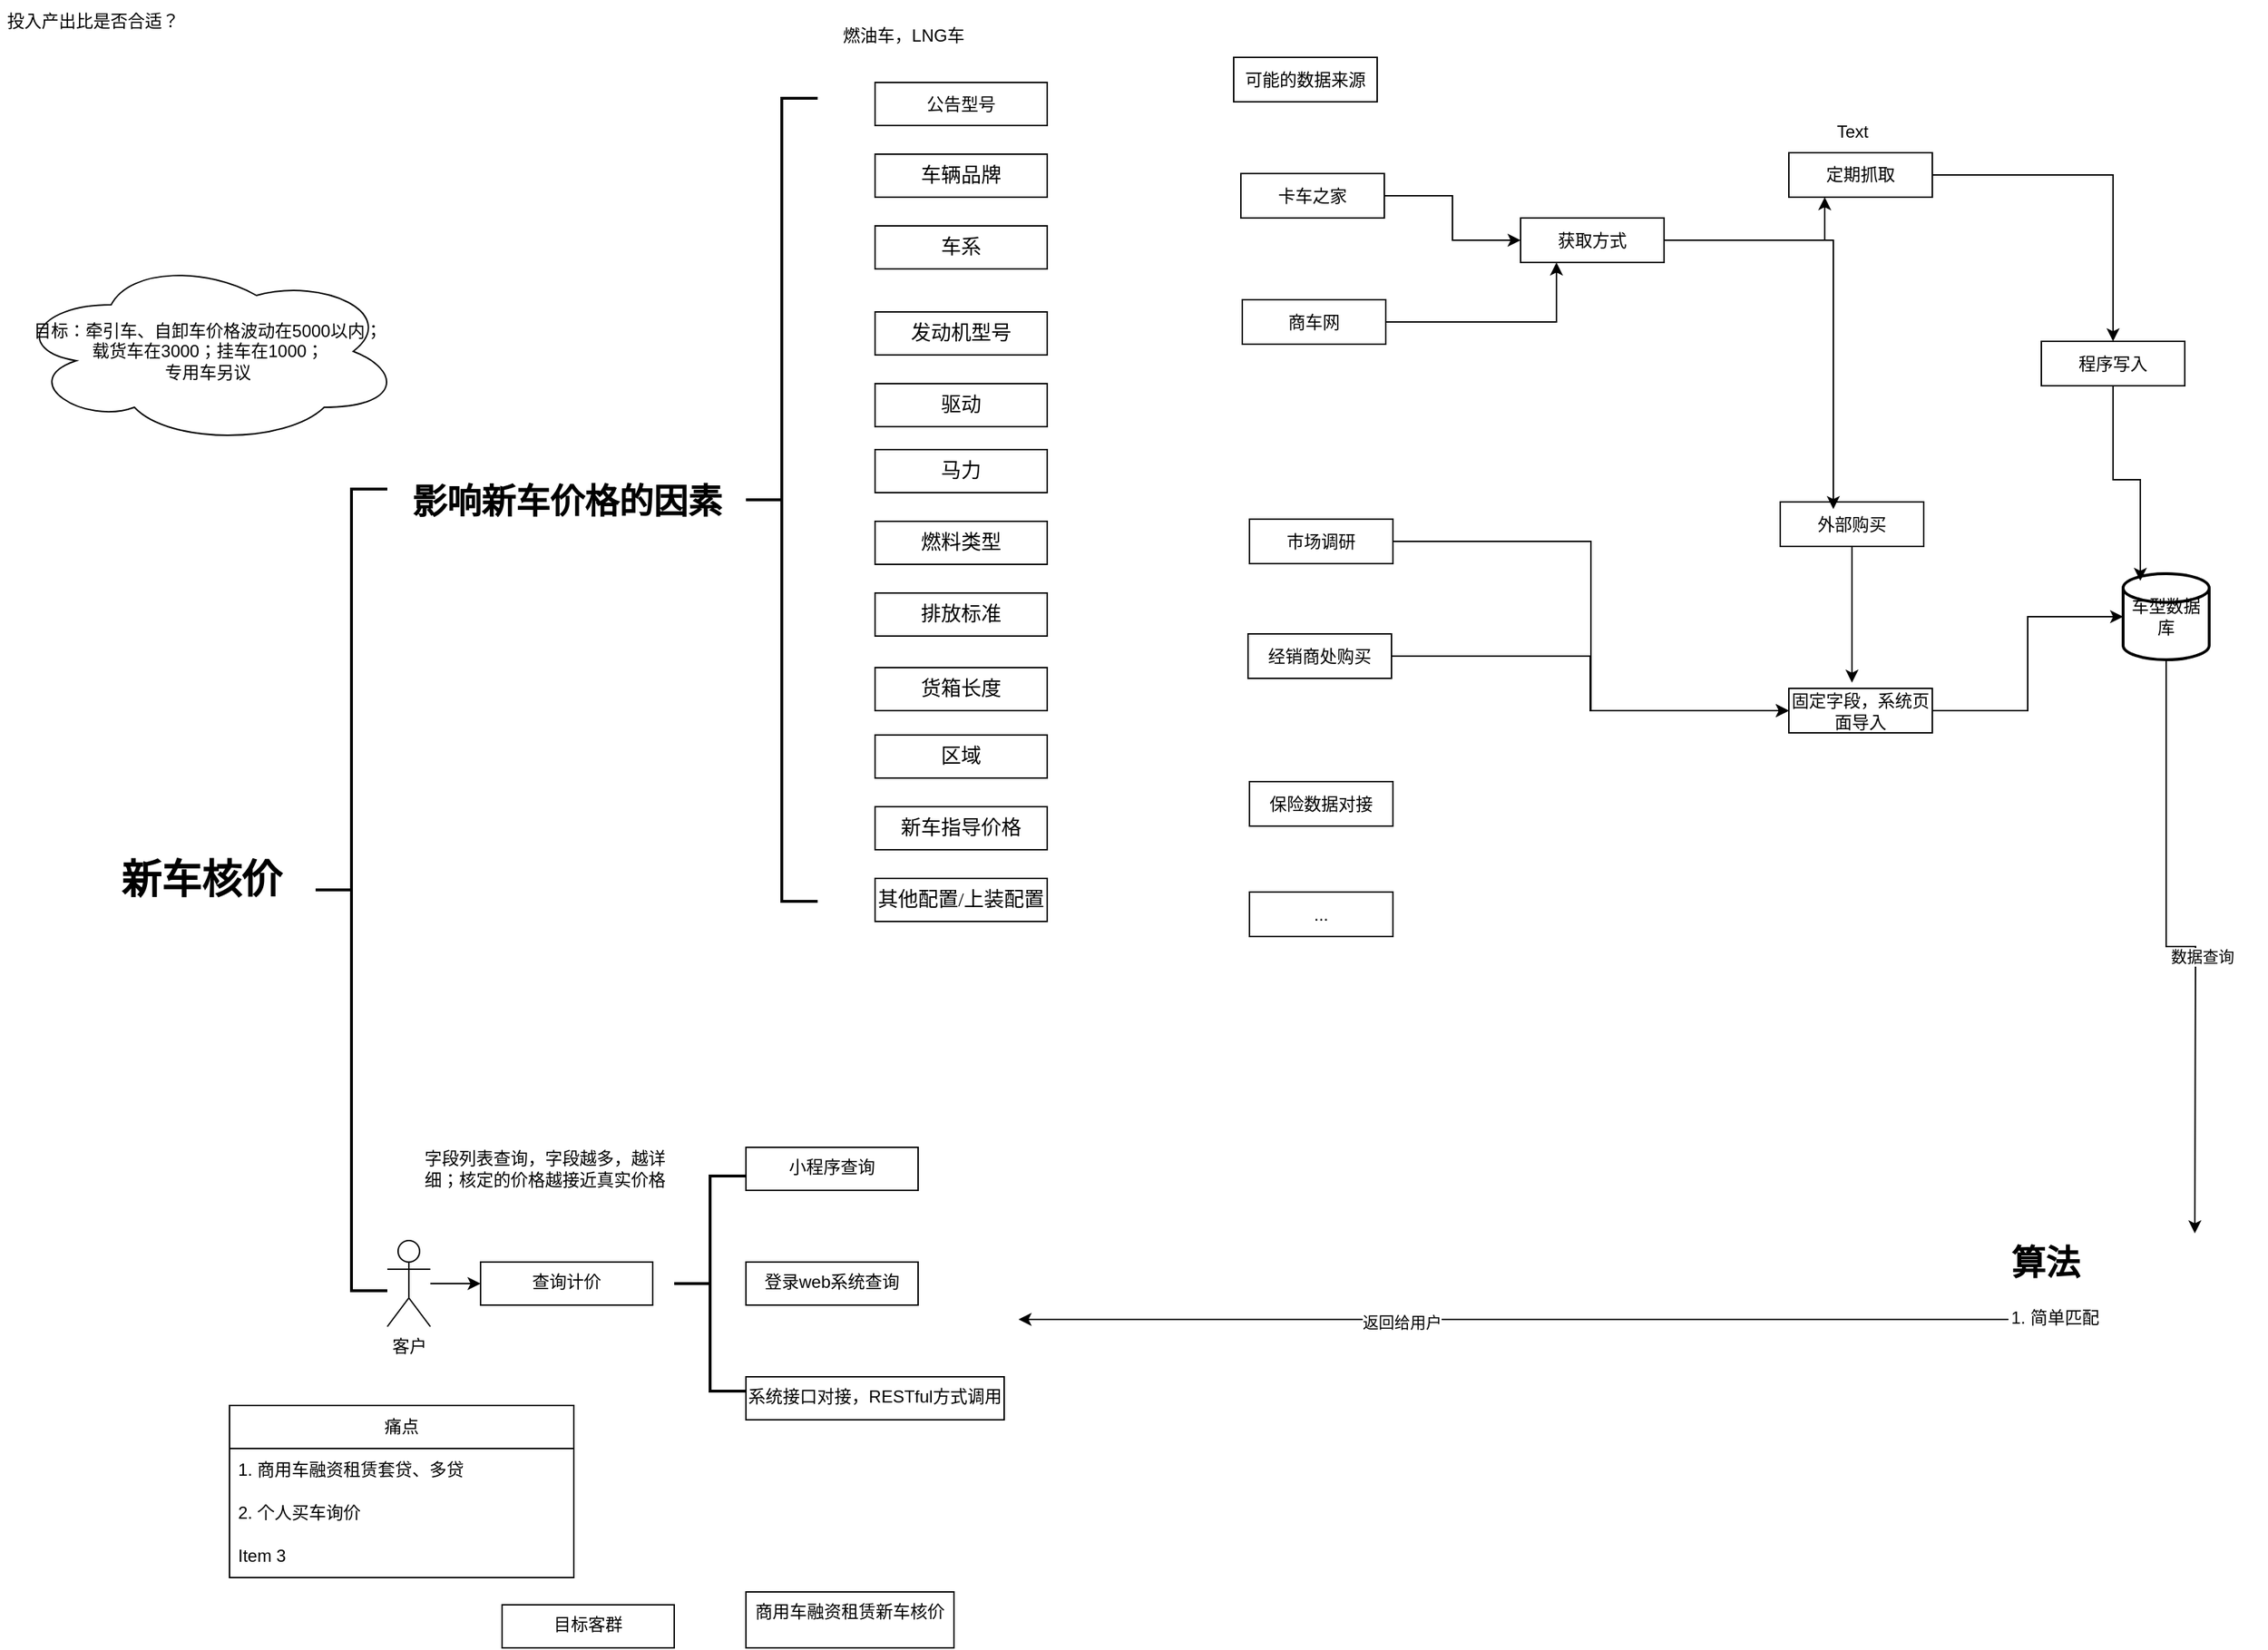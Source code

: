 <mxfile version="24.7.7">
  <diagram name="Page-1" id="lOxNYCTlGbAkdUG0Riqf">
    <mxGraphModel dx="1613" dy="706" grid="1" gridSize="10" guides="1" tooltips="1" connect="1" arrows="1" fold="1" page="1" pageScale="1" pageWidth="827" pageHeight="1169" math="0" shadow="0">
      <root>
        <mxCell id="0" />
        <mxCell id="1" parent="0" />
        <mxCell id="H50GD9BVMyVxNFarJEvh-76" value="" style="edgeStyle=orthogonalEdgeStyle;rounded=0;orthogonalLoop=1;jettySize=auto;html=1;" parent="1" source="H50GD9BVMyVxNFarJEvh-9" target="H50GD9BVMyVxNFarJEvh-75" edge="1">
          <mxGeometry relative="1" as="geometry" />
        </mxCell>
        <mxCell id="H50GD9BVMyVxNFarJEvh-9" value="客户" style="shape=umlActor;verticalLabelPosition=bottom;verticalAlign=top;html=1;outlineConnect=0;" parent="1" vertex="1">
          <mxGeometry x="270" y="865" width="30" height="60" as="geometry" />
        </mxCell>
        <mxCell id="H50GD9BVMyVxNFarJEvh-15" value="新车核价" style="text;strokeColor=none;fillColor=none;html=1;fontSize=28;fontStyle=1;verticalAlign=middle;align=center;shadow=0;" parent="1" vertex="1">
          <mxGeometry x="90" y="592.5" width="100" height="40" as="geometry" />
        </mxCell>
        <mxCell id="H50GD9BVMyVxNFarJEvh-17" value="" style="strokeWidth=2;html=1;shape=mxgraph.flowchart.annotation_2;align=left;labelPosition=right;pointerEvents=1;" parent="1" vertex="1">
          <mxGeometry x="220" y="341" width="50" height="559" as="geometry" />
        </mxCell>
        <mxCell id="H50GD9BVMyVxNFarJEvh-19" value="影响新车价格的因素" style="text;strokeColor=none;fillColor=none;html=1;fontSize=24;fontStyle=1;verticalAlign=middle;align=center;labelBackgroundColor=default;fontColor=default;" parent="1" vertex="1">
          <mxGeometry x="270" y="330" width="250" height="40" as="geometry" />
        </mxCell>
        <mxCell id="H50GD9BVMyVxNFarJEvh-20" value="目标：牵引车、自卸车价格波动在5000以内；&lt;div&gt;载货车在3000；挂车在1000；&lt;div&gt;专用车另议&lt;/div&gt;&lt;/div&gt;" style="ellipse;shape=cloud;whiteSpace=wrap;html=1;" parent="1" vertex="1">
          <mxGeometry x="10" y="180" width="270" height="130" as="geometry" />
        </mxCell>
        <mxCell id="H50GD9BVMyVxNFarJEvh-21" value="公告型号" style="whiteSpace=wrap;html=1;" parent="1" vertex="1">
          <mxGeometry x="610" y="57.5" width="120" height="30" as="geometry" />
        </mxCell>
        <mxCell id="H50GD9BVMyVxNFarJEvh-23" value="&lt;div style=&quot;line-height: 1.3; font-family: &amp;quot;Source Han Sans CN&amp;quot;; text-align: left; vertical-align: top; font-size: 14px;&quot;&gt;&lt;p&gt;车辆品牌&lt;/p&gt;&lt;/div&gt;" style="whiteSpace=wrap;html=1;" parent="1" vertex="1">
          <mxGeometry x="610" y="107.5" width="120" height="30" as="geometry" />
        </mxCell>
        <mxCell id="H50GD9BVMyVxNFarJEvh-24" value="&lt;div style=&quot;line-height: 1.3; font-family: &amp;quot;Source Han Sans CN&amp;quot;; text-align: left; vertical-align: top; font-size: 14px;&quot;&gt;&lt;p&gt;车系&lt;/p&gt;&lt;/div&gt;" style="whiteSpace=wrap;html=1;" parent="1" vertex="1">
          <mxGeometry x="610" y="157.5" width="120" height="30" as="geometry" />
        </mxCell>
        <mxCell id="H50GD9BVMyVxNFarJEvh-25" value="&lt;div style=&quot;line-height: 1.3; font-family: &amp;quot;Source Han Sans CN&amp;quot;; text-align: left; vertical-align: top; font-size: 14px;&quot;&gt;&lt;p&gt;发动机型号&lt;/p&gt;&lt;/div&gt;" style="whiteSpace=wrap;html=1;" parent="1" vertex="1">
          <mxGeometry x="610" y="217.5" width="120" height="30" as="geometry" />
        </mxCell>
        <mxCell id="H50GD9BVMyVxNFarJEvh-26" value="&lt;div style=&quot;line-height: 1.3; font-family: &amp;quot;Source Han Sans CN&amp;quot;; text-align: left; vertical-align: top; font-size: 14px;&quot;&gt;&lt;p&gt;驱动&lt;/p&gt;&lt;/div&gt;" style="whiteSpace=wrap;html=1;" parent="1" vertex="1">
          <mxGeometry x="610" y="267.5" width="120" height="30" as="geometry" />
        </mxCell>
        <mxCell id="H50GD9BVMyVxNFarJEvh-27" value="&lt;div style=&quot;line-height: 1.3; font-family: &amp;quot;Source Han Sans CN&amp;quot;; text-align: left; vertical-align: top; font-size: 14px;&quot;&gt;&lt;div style=&quot;line-height: 1.3; vertical-align: top;&quot;&gt;&lt;p&gt;马力&lt;/p&gt;&lt;/div&gt;&lt;/div&gt;" style="whiteSpace=wrap;html=1;" parent="1" vertex="1">
          <mxGeometry x="610" y="313.5" width="120" height="30" as="geometry" />
        </mxCell>
        <mxCell id="H50GD9BVMyVxNFarJEvh-29" value="&lt;div style=&quot;line-height: 1.3; font-family: &amp;quot;Source Han Sans CN&amp;quot;; text-align: left; vertical-align: top; font-size: 14px;&quot;&gt;&lt;div style=&quot;line-height: 1.3; vertical-align: top;&quot;&gt;&lt;div style=&quot;line-height: 1.3; vertical-align: top;&quot;&gt;&lt;p&gt;燃料类型&lt;/p&gt;&lt;/div&gt;&lt;/div&gt;&lt;/div&gt;" style="whiteSpace=wrap;html=1;" parent="1" vertex="1">
          <mxGeometry x="610" y="363.5" width="120" height="30" as="geometry" />
        </mxCell>
        <mxCell id="H50GD9BVMyVxNFarJEvh-32" value="投入产出比是否合适？" style="text;html=1;align=center;verticalAlign=middle;whiteSpace=wrap;rounded=0;" parent="1" vertex="1">
          <mxGeometry width="130" height="30" as="geometry" />
        </mxCell>
        <mxCell id="H50GD9BVMyVxNFarJEvh-33" value="&lt;div style=&quot;line-height: 1.3; font-family: &amp;quot;Source Han Sans CN&amp;quot;; text-align: left; vertical-align: top; font-size: 14px;&quot;&gt;&lt;div style=&quot;line-height: 1.3; vertical-align: top;&quot;&gt;&lt;div style=&quot;line-height: 1.3; vertical-align: top;&quot;&gt;&lt;div style=&quot;line-height: 1.3; vertical-align: top;&quot;&gt;&lt;p&gt;排放标准&lt;/p&gt;&lt;/div&gt;&lt;/div&gt;&lt;/div&gt;&lt;/div&gt;" style="whiteSpace=wrap;html=1;" parent="1" vertex="1">
          <mxGeometry x="610" y="413.5" width="120" height="30" as="geometry" />
        </mxCell>
        <mxCell id="H50GD9BVMyVxNFarJEvh-35" value="&lt;div style=&quot;line-height: 1.3; font-family: &amp;quot;Source Han Sans CN&amp;quot;; text-align: left; vertical-align: top; font-size: 14px;&quot;&gt;&lt;div style=&quot;line-height: 1.3; vertical-align: top;&quot;&gt;&lt;div style=&quot;line-height: 1.3; vertical-align: top;&quot;&gt;&lt;div style=&quot;line-height: 1.3; vertical-align: top;&quot;&gt;&lt;p&gt;货箱长度&lt;/p&gt;&lt;/div&gt;&lt;/div&gt;&lt;/div&gt;&lt;/div&gt;" style="whiteSpace=wrap;html=1;" parent="1" vertex="1">
          <mxGeometry x="610" y="465.5" width="120" height="30" as="geometry" />
        </mxCell>
        <mxCell id="H50GD9BVMyVxNFarJEvh-37" value="&lt;div style=&quot;line-height: 1.3; font-family: &amp;quot;Source Han Sans CN&amp;quot;; text-align: left; vertical-align: top; font-size: 14px;&quot;&gt;&lt;div style=&quot;line-height: 1.3; vertical-align: top;&quot;&gt;&lt;div style=&quot;line-height: 1.3; vertical-align: top;&quot;&gt;&lt;div style=&quot;line-height: 1.3; vertical-align: top;&quot;&gt;&lt;div style=&quot;line-height: 1.3; vertical-align: top;&quot;&gt;&lt;p&gt;区域&lt;/p&gt;&lt;/div&gt;&lt;/div&gt;&lt;/div&gt;&lt;/div&gt;&lt;/div&gt;" style="whiteSpace=wrap;html=1;" parent="1" vertex="1">
          <mxGeometry x="610" y="512.5" width="120" height="30" as="geometry" />
        </mxCell>
        <mxCell id="H50GD9BVMyVxNFarJEvh-39" value="&lt;div style=&quot;line-height: 1.3; font-family: &amp;quot;Source Han Sans CN&amp;quot;; text-align: left; vertical-align: top; font-size: 14px;&quot;&gt;&lt;div style=&quot;line-height: 1.3; vertical-align: top;&quot;&gt;&lt;div style=&quot;line-height: 1.3; vertical-align: top;&quot;&gt;&lt;div style=&quot;line-height: 1.3; vertical-align: top;&quot;&gt;&lt;div style=&quot;line-height: 1.3; vertical-align: top;&quot;&gt;&lt;div style=&quot;line-height: 1.3; vertical-align: top;&quot;&gt;&lt;p&gt;新车指导价格&lt;/p&gt;&lt;/div&gt;&lt;/div&gt;&lt;/div&gt;&lt;/div&gt;&lt;/div&gt;&lt;/div&gt;" style="whiteSpace=wrap;html=1;" parent="1" vertex="1">
          <mxGeometry x="610" y="562.5" width="120" height="30" as="geometry" />
        </mxCell>
        <mxCell id="H50GD9BVMyVxNFarJEvh-41" value="&lt;div style=&quot;line-height: 1.3; font-family: &amp;quot;Source Han Sans CN&amp;quot;; text-align: left; vertical-align: top; font-size: 14px;&quot;&gt;&lt;div style=&quot;line-height: 1.3; vertical-align: top;&quot;&gt;&lt;div style=&quot;line-height: 1.3; vertical-align: top;&quot;&gt;&lt;div style=&quot;line-height: 1.3; vertical-align: top;&quot;&gt;&lt;div style=&quot;line-height: 1.3; vertical-align: top;&quot;&gt;&lt;div style=&quot;line-height: 1.3; vertical-align: top;&quot;&gt;&lt;div style=&quot;line-height: 1.3; vertical-align: top;&quot;&gt;&lt;p&gt;其他配置/上装配置&lt;/p&gt;&lt;/div&gt;&lt;/div&gt;&lt;/div&gt;&lt;/div&gt;&lt;/div&gt;&lt;/div&gt;&lt;/div&gt;" style="whiteSpace=wrap;html=1;" parent="1" vertex="1">
          <mxGeometry x="610" y="612.5" width="120" height="30" as="geometry" />
        </mxCell>
        <mxCell id="H50GD9BVMyVxNFarJEvh-44" value="可能的数据来源" style="whiteSpace=wrap;html=1;" parent="1" vertex="1">
          <mxGeometry x="860" y="40" width="100" height="31" as="geometry" />
        </mxCell>
        <mxCell id="H50GD9BVMyVxNFarJEvh-68" style="edgeStyle=orthogonalEdgeStyle;rounded=0;orthogonalLoop=1;jettySize=auto;html=1;" parent="1" source="H50GD9BVMyVxNFarJEvh-46" target="H50GD9BVMyVxNFarJEvh-50" edge="1">
          <mxGeometry relative="1" as="geometry" />
        </mxCell>
        <mxCell id="H50GD9BVMyVxNFarJEvh-46" value="卡车之家" style="whiteSpace=wrap;html=1;" parent="1" vertex="1">
          <mxGeometry x="865" y="121" width="100" height="31" as="geometry" />
        </mxCell>
        <mxCell id="H50GD9BVMyVxNFarJEvh-69" style="edgeStyle=orthogonalEdgeStyle;rounded=0;orthogonalLoop=1;jettySize=auto;html=1;entryX=0.25;entryY=1;entryDx=0;entryDy=0;" parent="1" source="H50GD9BVMyVxNFarJEvh-48" target="H50GD9BVMyVxNFarJEvh-50" edge="1">
          <mxGeometry relative="1" as="geometry" />
        </mxCell>
        <mxCell id="H50GD9BVMyVxNFarJEvh-48" value="商车网" style="whiteSpace=wrap;html=1;" parent="1" vertex="1">
          <mxGeometry x="866" y="209" width="100" height="31" as="geometry" />
        </mxCell>
        <mxCell id="H50GD9BVMyVxNFarJEvh-70" style="edgeStyle=orthogonalEdgeStyle;rounded=0;orthogonalLoop=1;jettySize=auto;html=1;entryX=0.25;entryY=1;entryDx=0;entryDy=0;" parent="1" source="H50GD9BVMyVxNFarJEvh-50" target="H50GD9BVMyVxNFarJEvh-52" edge="1">
          <mxGeometry relative="1" as="geometry" />
        </mxCell>
        <mxCell id="H50GD9BVMyVxNFarJEvh-50" value="获取方式" style="whiteSpace=wrap;html=1;" parent="1" vertex="1">
          <mxGeometry x="1060" y="152" width="100" height="31" as="geometry" />
        </mxCell>
        <mxCell id="H50GD9BVMyVxNFarJEvh-64" value="" style="edgeStyle=orthogonalEdgeStyle;rounded=0;orthogonalLoop=1;jettySize=auto;html=1;" parent="1" source="H50GD9BVMyVxNFarJEvh-52" target="H50GD9BVMyVxNFarJEvh-63" edge="1">
          <mxGeometry relative="1" as="geometry" />
        </mxCell>
        <mxCell id="H50GD9BVMyVxNFarJEvh-52" value="定期抓取" style="whiteSpace=wrap;html=1;" parent="1" vertex="1">
          <mxGeometry x="1247" y="106.5" width="100" height="31" as="geometry" />
        </mxCell>
        <mxCell id="H50GD9BVMyVxNFarJEvh-54" value="外部购买" style="whiteSpace=wrap;html=1;" parent="1" vertex="1">
          <mxGeometry x="1241" y="350" width="100" height="31" as="geometry" />
        </mxCell>
        <mxCell id="RX6ak2MCFjK3Naa0i9RK-2" style="edgeStyle=orthogonalEdgeStyle;rounded=0;orthogonalLoop=1;jettySize=auto;html=1;entryX=0;entryY=0.5;entryDx=0;entryDy=0;" parent="1" source="H50GD9BVMyVxNFarJEvh-56" target="H50GD9BVMyVxNFarJEvh-60" edge="1">
          <mxGeometry relative="1" as="geometry" />
        </mxCell>
        <mxCell id="H50GD9BVMyVxNFarJEvh-56" value="市场调研" style="whiteSpace=wrap;html=1;" parent="1" vertex="1">
          <mxGeometry x="871" y="362" width="100" height="31" as="geometry" />
        </mxCell>
        <mxCell id="RX6ak2MCFjK3Naa0i9RK-3" style="edgeStyle=orthogonalEdgeStyle;rounded=0;orthogonalLoop=1;jettySize=auto;html=1;entryX=0;entryY=0.5;entryDx=0;entryDy=0;" parent="1" source="H50GD9BVMyVxNFarJEvh-58" target="H50GD9BVMyVxNFarJEvh-60" edge="1">
          <mxGeometry relative="1" as="geometry" />
        </mxCell>
        <mxCell id="H50GD9BVMyVxNFarJEvh-58" value="经销商处购买" style="whiteSpace=wrap;html=1;" parent="1" vertex="1">
          <mxGeometry x="870" y="442" width="100" height="31" as="geometry" />
        </mxCell>
        <mxCell id="H50GD9BVMyVxNFarJEvh-60" value="固定字段，系统页面导入" style="whiteSpace=wrap;html=1;" parent="1" vertex="1">
          <mxGeometry x="1247" y="480" width="100" height="31" as="geometry" />
        </mxCell>
        <mxCell id="H50GD9BVMyVxNFarJEvh-63" value="程序写入" style="whiteSpace=wrap;html=1;" parent="1" vertex="1">
          <mxGeometry x="1423" y="238" width="100" height="31" as="geometry" />
        </mxCell>
        <mxCell id="H50GD9BVMyVxNFarJEvh-65" style="edgeStyle=orthogonalEdgeStyle;rounded=0;orthogonalLoop=1;jettySize=auto;html=1;entryX=0.44;entryY=-0.129;entryDx=0;entryDy=0;entryPerimeter=0;" parent="1" source="H50GD9BVMyVxNFarJEvh-54" target="H50GD9BVMyVxNFarJEvh-60" edge="1">
          <mxGeometry relative="1" as="geometry" />
        </mxCell>
        <mxCell id="H50GD9BVMyVxNFarJEvh-98" style="edgeStyle=orthogonalEdgeStyle;rounded=0;orthogonalLoop=1;jettySize=auto;html=1;" parent="1" source="H50GD9BVMyVxNFarJEvh-72" edge="1">
          <mxGeometry relative="1" as="geometry">
            <mxPoint x="1530" y="860" as="targetPoint" />
          </mxGeometry>
        </mxCell>
        <mxCell id="H50GD9BVMyVxNFarJEvh-99" value="数据查询" style="edgeLabel;html=1;align=center;verticalAlign=middle;resizable=0;points=[];" parent="H50GD9BVMyVxNFarJEvh-98" vertex="1" connectable="0">
          <mxGeometry x="0.087" y="4" relative="1" as="geometry">
            <mxPoint y="-1" as="offset" />
          </mxGeometry>
        </mxCell>
        <mxCell id="H50GD9BVMyVxNFarJEvh-72" value="车型数据库" style="strokeWidth=2;html=1;shape=mxgraph.flowchart.database;whiteSpace=wrap;" parent="1" vertex="1">
          <mxGeometry x="1480" y="400" width="60" height="60" as="geometry" />
        </mxCell>
        <mxCell id="H50GD9BVMyVxNFarJEvh-73" style="edgeStyle=orthogonalEdgeStyle;rounded=0;orthogonalLoop=1;jettySize=auto;html=1;entryX=0.2;entryY=0.083;entryDx=0;entryDy=0;entryPerimeter=0;" parent="1" source="H50GD9BVMyVxNFarJEvh-63" target="H50GD9BVMyVxNFarJEvh-72" edge="1">
          <mxGeometry relative="1" as="geometry" />
        </mxCell>
        <mxCell id="H50GD9BVMyVxNFarJEvh-74" style="edgeStyle=orthogonalEdgeStyle;rounded=0;orthogonalLoop=1;jettySize=auto;html=1;entryX=0;entryY=0.5;entryDx=0;entryDy=0;entryPerimeter=0;" parent="1" source="H50GD9BVMyVxNFarJEvh-60" target="H50GD9BVMyVxNFarJEvh-72" edge="1">
          <mxGeometry relative="1" as="geometry" />
        </mxCell>
        <mxCell id="H50GD9BVMyVxNFarJEvh-75" value="查询计价" style="whiteSpace=wrap;html=1;verticalAlign=top;" parent="1" vertex="1">
          <mxGeometry x="335" y="880" width="120" height="30" as="geometry" />
        </mxCell>
        <mxCell id="H50GD9BVMyVxNFarJEvh-79" value="登录web系统查询" style="whiteSpace=wrap;html=1;verticalAlign=top;" parent="1" vertex="1">
          <mxGeometry x="520" y="880" width="120" height="30" as="geometry" />
        </mxCell>
        <mxCell id="H50GD9BVMyVxNFarJEvh-82" value="小程序查询" style="whiteSpace=wrap;html=1;verticalAlign=top;" parent="1" vertex="1">
          <mxGeometry x="520" y="800" width="120" height="30" as="geometry" />
        </mxCell>
        <mxCell id="H50GD9BVMyVxNFarJEvh-85" value="系统接口对接，RESTful方式调用" style="whiteSpace=wrap;html=1;verticalAlign=top;" parent="1" vertex="1">
          <mxGeometry x="520" y="960" width="180" height="30" as="geometry" />
        </mxCell>
        <mxCell id="H50GD9BVMyVxNFarJEvh-89" value="" style="strokeWidth=2;html=1;shape=mxgraph.flowchart.annotation_2;align=left;labelPosition=right;pointerEvents=1;" parent="1" vertex="1">
          <mxGeometry x="520" y="68.5" width="50" height="560" as="geometry" />
        </mxCell>
        <mxCell id="H50GD9BVMyVxNFarJEvh-90" value="保险数据对接" style="whiteSpace=wrap;html=1;" parent="1" vertex="1">
          <mxGeometry x="871" y="545" width="100" height="31" as="geometry" />
        </mxCell>
        <mxCell id="H50GD9BVMyVxNFarJEvh-92" value="" style="strokeWidth=2;html=1;shape=mxgraph.flowchart.annotation_2;align=left;labelPosition=right;pointerEvents=1;" parent="1" vertex="1">
          <mxGeometry x="470" y="820" width="50" height="150" as="geometry" />
        </mxCell>
        <mxCell id="H50GD9BVMyVxNFarJEvh-95" value="字段列表查询，字段越多，越详细；核定的价格越接近真实价格" style="text;html=1;align=center;verticalAlign=middle;whiteSpace=wrap;rounded=0;" parent="1" vertex="1">
          <mxGeometry x="290" y="800" width="180" height="30" as="geometry" />
        </mxCell>
        <mxCell id="H50GD9BVMyVxNFarJEvh-96" style="edgeStyle=orthogonalEdgeStyle;rounded=0;orthogonalLoop=1;jettySize=auto;html=1;entryX=0.37;entryY=0.161;entryDx=0;entryDy=0;entryPerimeter=0;" parent="1" source="H50GD9BVMyVxNFarJEvh-50" target="H50GD9BVMyVxNFarJEvh-54" edge="1">
          <mxGeometry relative="1" as="geometry" />
        </mxCell>
        <mxCell id="H50GD9BVMyVxNFarJEvh-100" style="edgeStyle=orthogonalEdgeStyle;rounded=0;orthogonalLoop=1;jettySize=auto;html=1;" parent="1" source="H50GD9BVMyVxNFarJEvh-97" edge="1">
          <mxGeometry relative="1" as="geometry">
            <mxPoint x="710" y="920" as="targetPoint" />
          </mxGeometry>
        </mxCell>
        <mxCell id="H50GD9BVMyVxNFarJEvh-101" value="返回给用户" style="edgeLabel;html=1;align=center;verticalAlign=middle;resizable=0;points=[];" parent="H50GD9BVMyVxNFarJEvh-100" vertex="1" connectable="0">
          <mxGeometry x="0.228" y="1" relative="1" as="geometry">
            <mxPoint as="offset" />
          </mxGeometry>
        </mxCell>
        <mxCell id="H50GD9BVMyVxNFarJEvh-97" value="&lt;h1 style=&quot;margin-top: 0px;&quot;&gt;算法&lt;/h1&gt;&lt;p&gt;1. 简单匹配&lt;/p&gt;" style="text;html=1;whiteSpace=wrap;overflow=hidden;rounded=0;" parent="1" vertex="1">
          <mxGeometry x="1400" y="860" width="180" height="120" as="geometry" />
        </mxCell>
        <mxCell id="RX6ak2MCFjK3Naa0i9RK-1" value="燃油车，LNG车" style="text;html=1;align=center;verticalAlign=middle;whiteSpace=wrap;rounded=0;" parent="1" vertex="1">
          <mxGeometry x="580" y="10" width="100" height="30" as="geometry" />
        </mxCell>
        <mxCell id="RX6ak2MCFjK3Naa0i9RK-5" value="..." style="whiteSpace=wrap;html=1;" parent="1" vertex="1">
          <mxGeometry x="871" y="622" width="100" height="31" as="geometry" />
        </mxCell>
        <mxCell id="W03_-dHaSm5QZ826xwIY-1" value="Text" style="text;html=1;align=center;verticalAlign=middle;resizable=0;points=[];autosize=1;strokeColor=none;fillColor=none;" vertex="1" parent="1">
          <mxGeometry x="1266" y="77" width="50" height="30" as="geometry" />
        </mxCell>
        <mxCell id="W03_-dHaSm5QZ826xwIY-2" value="目标客群" style="whiteSpace=wrap;html=1;verticalAlign=top;" vertex="1" parent="1">
          <mxGeometry x="350" y="1119" width="120" height="30" as="geometry" />
        </mxCell>
        <mxCell id="W03_-dHaSm5QZ826xwIY-4" value="商用车融资租赁新车核价" style="whiteSpace=wrap;html=1;verticalAlign=top;" vertex="1" parent="1">
          <mxGeometry x="520" y="1110" width="145" height="39" as="geometry" />
        </mxCell>
        <mxCell id="W03_-dHaSm5QZ826xwIY-7" value="痛点" style="swimlane;fontStyle=0;childLayout=stackLayout;horizontal=1;startSize=30;horizontalStack=0;resizeParent=1;resizeParentMax=0;resizeLast=0;collapsible=1;marginBottom=0;whiteSpace=wrap;html=1;" vertex="1" parent="1">
          <mxGeometry x="160" y="980" width="240" height="120" as="geometry" />
        </mxCell>
        <mxCell id="W03_-dHaSm5QZ826xwIY-8" value="1. 商用车融资租赁套贷、多贷" style="text;strokeColor=none;fillColor=none;align=left;verticalAlign=middle;spacingLeft=4;spacingRight=4;overflow=hidden;points=[[0,0.5],[1,0.5]];portConstraint=eastwest;rotatable=0;whiteSpace=wrap;html=1;" vertex="1" parent="W03_-dHaSm5QZ826xwIY-7">
          <mxGeometry y="30" width="240" height="30" as="geometry" />
        </mxCell>
        <mxCell id="W03_-dHaSm5QZ826xwIY-9" value="2. 个人买车询价" style="text;strokeColor=none;fillColor=none;align=left;verticalAlign=middle;spacingLeft=4;spacingRight=4;overflow=hidden;points=[[0,0.5],[1,0.5]];portConstraint=eastwest;rotatable=0;whiteSpace=wrap;html=1;" vertex="1" parent="W03_-dHaSm5QZ826xwIY-7">
          <mxGeometry y="60" width="240" height="30" as="geometry" />
        </mxCell>
        <mxCell id="W03_-dHaSm5QZ826xwIY-10" value="Item 3" style="text;strokeColor=none;fillColor=none;align=left;verticalAlign=middle;spacingLeft=4;spacingRight=4;overflow=hidden;points=[[0,0.5],[1,0.5]];portConstraint=eastwest;rotatable=0;whiteSpace=wrap;html=1;" vertex="1" parent="W03_-dHaSm5QZ826xwIY-7">
          <mxGeometry y="90" width="240" height="30" as="geometry" />
        </mxCell>
      </root>
    </mxGraphModel>
  </diagram>
</mxfile>
